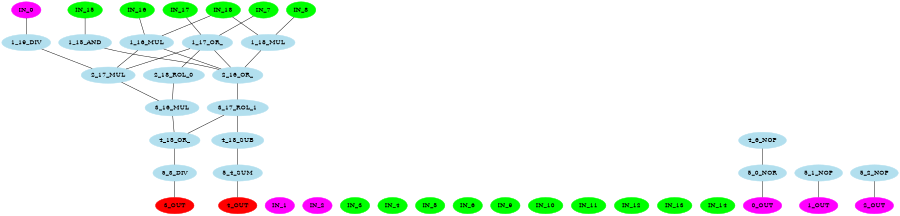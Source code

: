 digraph EACircuit {
rankdir=BT;
edge [dir=none];
size="6,6";
ordering=out;
node [color=magenta, style=filled];
"IN_0";
"IN_1";
"IN_2";
node [color=green, style=filled];
"IN_3";
"IN_4";
"IN_5";
"IN_6";
"IN_7";
"IN_8";
"IN_9";
"IN_10";
"IN_11";
"IN_12";
"IN_13";
"IN_14";
"IN_15";
"IN_16";
"IN_17";
"IN_18";
node [color=lightblue2, style=filled];
{ rank=same; "1_15_AND"; "1_16_MUL"; "1_17_OR_"; "1_18_MUL"; "1_19_DIV"; }
"1_15_AND" -> "IN_15";
"1_16_MUL" -> "IN_16";
"1_16_MUL" -> "IN_18";
"1_17_OR_" -> "IN_17";
"1_17_OR_" -> "IN_7";
"1_18_MUL" -> "IN_18";
"1_18_MUL" -> "IN_8";
"1_19_DIV" -> "IN_0";
node [color=lightblue2, style=filled];
{ rank=same; "2_16_OR_"; "2_17_MUL"; "2_18_ROL_0"; }
"2_16_OR_" -> "1_15_AND";
"2_16_OR_" -> "1_16_MUL";
"2_16_OR_" -> "1_17_OR_";
"2_16_OR_" -> "1_18_MUL";
"2_17_MUL" -> "1_16_MUL";
"2_17_MUL" -> "1_17_OR_";
"2_17_MUL" -> "1_19_DIV";
"2_18_ROL_0" -> "1_17_OR_";
node [color=lightblue2, style=filled];
{ rank=same; "3_16_MUL"; "3_17_ROL_1"; }
"3_16_MUL" -> "2_17_MUL";
"3_16_MUL" -> "2_18_ROL_0";
"3_17_ROL_1" -> "2_16_OR_";
node [color=lightblue2, style=filled];
{ rank=same; "4_6_NOP"; "4_15_OR_"; "4_18_SUB"; }
"4_15_OR_" -> "3_16_MUL";
"4_15_OR_" -> "3_17_ROL_1";
"4_18_SUB" -> "3_17_ROL_1";
node [color=lightblue2, style=filled];
{ rank=same; "5_0_NOR"; "5_1_NOP"; "5_2_NOP"; "5_3_DIV"; "5_4_SUM"; }
"5_0_NOR" -> "4_6_NOP";
"5_3_DIV" -> "4_15_OR_";
"5_4_SUM" -> "4_18_SUB";
node [color=magenta];
"0_OUT" -> "5_0_NOR";
"1_OUT" -> "5_1_NOP";
"2_OUT" -> "5_2_NOP";
node [color=red];
"3_OUT" -> "5_3_DIV";
"4_OUT" -> "5_4_SUM";
}